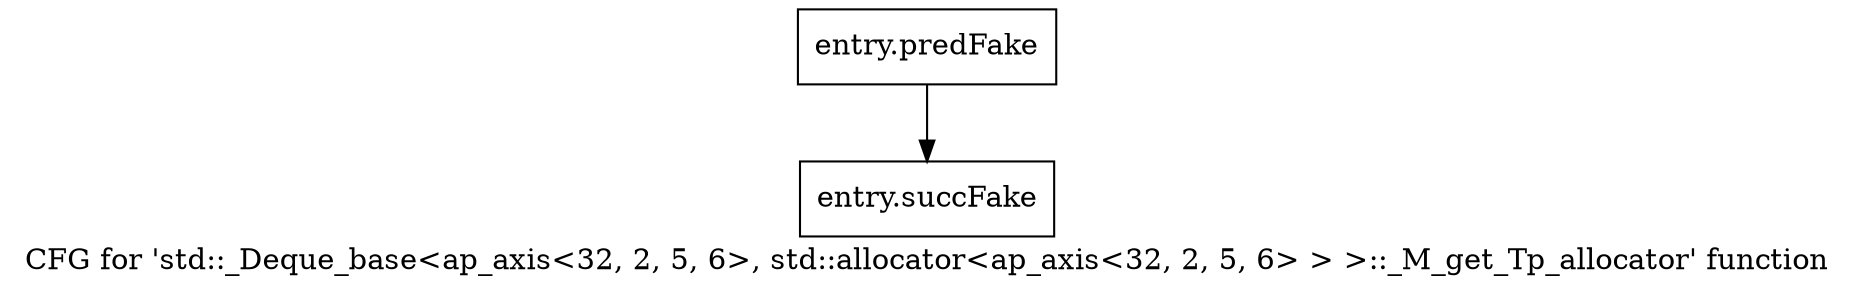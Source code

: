digraph "CFG for 'std::_Deque_base\<ap_axis\<32, 2, 5, 6\>, std::allocator\<ap_axis\<32, 2, 5, 6\> \> \>::_M_get_Tp_allocator' function" {
	label="CFG for 'std::_Deque_base\<ap_axis\<32, 2, 5, 6\>, std::allocator\<ap_axis\<32, 2, 5, 6\> \> \>::_M_get_Tp_allocator' function";

	Node0x479abe0 [shape=record,filename="",linenumber="",label="{entry.predFake}"];
	Node0x479abe0 -> Node0x478e710[ callList="" memoryops="" filename="/proj/xbuilds/2019.2_0801_1/installs/lin64/Vivado/HEAD/tps/lnx64/gcc-6.2.0/lib/gcc/x86_64-pc-linux-gnu/6.2.0/../../../../include/c++/6.2.0/bits/stl_deque.h"];
	Node0x478e710 [shape=record,filename="/proj/xbuilds/2019.2_0801_1/installs/lin64/Vivado/HEAD/tps/lnx64/gcc-6.2.0/lib/gcc/x86_64-pc-linux-gnu/6.2.0/../../../../include/c++/6.2.0/bits/stl_deque.h",linenumber="586",label="{entry.succFake}"];
}
